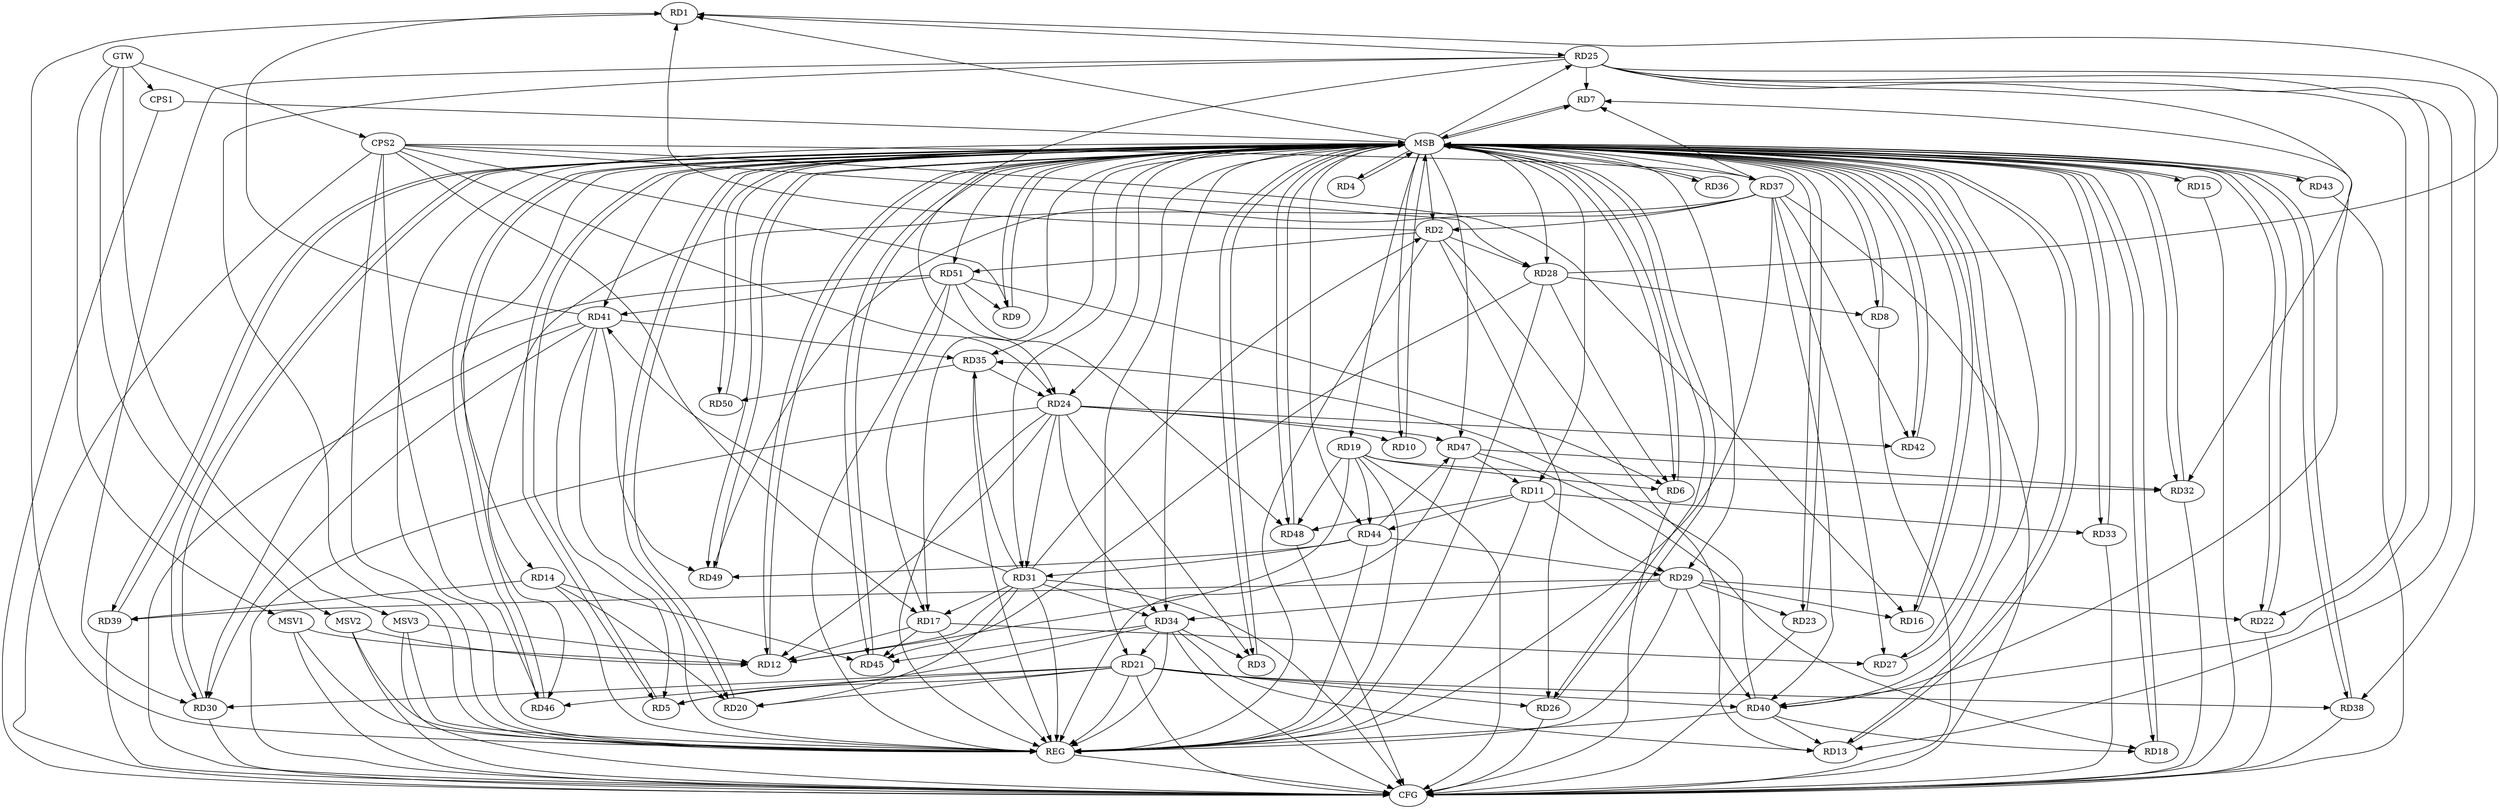 strict digraph G {
  RD1 [ label="RD1" ];
  RD2 [ label="RD2" ];
  RD3 [ label="RD3" ];
  RD4 [ label="RD4" ];
  RD5 [ label="RD5" ];
  RD6 [ label="RD6" ];
  RD7 [ label="RD7" ];
  RD8 [ label="RD8" ];
  RD9 [ label="RD9" ];
  RD10 [ label="RD10" ];
  RD11 [ label="RD11" ];
  RD12 [ label="RD12" ];
  RD13 [ label="RD13" ];
  RD14 [ label="RD14" ];
  RD15 [ label="RD15" ];
  RD16 [ label="RD16" ];
  RD17 [ label="RD17" ];
  RD18 [ label="RD18" ];
  RD19 [ label="RD19" ];
  RD20 [ label="RD20" ];
  RD21 [ label="RD21" ];
  RD22 [ label="RD22" ];
  RD23 [ label="RD23" ];
  RD24 [ label="RD24" ];
  RD25 [ label="RD25" ];
  RD26 [ label="RD26" ];
  RD27 [ label="RD27" ];
  RD28 [ label="RD28" ];
  RD29 [ label="RD29" ];
  RD30 [ label="RD30" ];
  RD31 [ label="RD31" ];
  RD32 [ label="RD32" ];
  RD33 [ label="RD33" ];
  RD34 [ label="RD34" ];
  RD35 [ label="RD35" ];
  RD36 [ label="RD36" ];
  RD37 [ label="RD37" ];
  RD38 [ label="RD38" ];
  RD39 [ label="RD39" ];
  RD40 [ label="RD40" ];
  RD41 [ label="RD41" ];
  RD42 [ label="RD42" ];
  RD43 [ label="RD43" ];
  RD44 [ label="RD44" ];
  RD45 [ label="RD45" ];
  RD46 [ label="RD46" ];
  RD47 [ label="RD47" ];
  RD48 [ label="RD48" ];
  RD49 [ label="RD49" ];
  RD50 [ label="RD50" ];
  RD51 [ label="RD51" ];
  CPS1 [ label="CPS1" ];
  CPS2 [ label="CPS2" ];
  GTW [ label="GTW" ];
  REG [ label="REG" ];
  MSB [ label="MSB" ];
  CFG [ label="CFG" ];
  MSV1 [ label="MSV1" ];
  MSV2 [ label="MSV2" ];
  MSV3 [ label="MSV3" ];
  RD2 -> RD1;
  RD1 -> RD25;
  RD28 -> RD1;
  RD41 -> RD1;
  RD2 -> RD13;
  RD2 -> RD26;
  RD2 -> RD28;
  RD31 -> RD2;
  RD37 -> RD2;
  RD2 -> RD51;
  RD24 -> RD3;
  RD34 -> RD3;
  RD21 -> RD5;
  RD34 -> RD5;
  RD41 -> RD5;
  RD19 -> RD6;
  RD28 -> RD6;
  RD51 -> RD6;
  RD25 -> RD7;
  RD37 -> RD7;
  RD40 -> RD7;
  RD28 -> RD8;
  RD51 -> RD9;
  RD24 -> RD10;
  RD11 -> RD29;
  RD11 -> RD33;
  RD11 -> RD44;
  RD47 -> RD11;
  RD11 -> RD48;
  RD17 -> RD12;
  RD19 -> RD12;
  RD24 -> RD12;
  RD31 -> RD12;
  RD25 -> RD13;
  RD34 -> RD13;
  RD40 -> RD13;
  RD14 -> RD20;
  RD14 -> RD39;
  RD14 -> RD45;
  RD29 -> RD16;
  RD17 -> RD27;
  RD31 -> RD17;
  RD17 -> RD45;
  RD51 -> RD17;
  RD40 -> RD18;
  RD47 -> RD18;
  RD19 -> RD32;
  RD19 -> RD44;
  RD19 -> RD48;
  RD21 -> RD20;
  RD31 -> RD20;
  RD21 -> RD26;
  RD21 -> RD30;
  RD34 -> RD21;
  RD21 -> RD38;
  RD21 -> RD40;
  RD21 -> RD46;
  RD25 -> RD22;
  RD29 -> RD22;
  RD29 -> RD23;
  RD25 -> RD24;
  RD24 -> RD31;
  RD24 -> RD34;
  RD35 -> RD24;
  RD24 -> RD42;
  RD24 -> RD47;
  RD25 -> RD30;
  RD25 -> RD32;
  RD25 -> RD38;
  RD25 -> RD40;
  RD37 -> RD27;
  RD28 -> RD45;
  RD29 -> RD34;
  RD29 -> RD39;
  RD29 -> RD40;
  RD44 -> RD29;
  RD41 -> RD30;
  RD51 -> RD30;
  RD31 -> RD34;
  RD31 -> RD35;
  RD31 -> RD41;
  RD44 -> RD31;
  RD47 -> RD32;
  RD34 -> RD45;
  RD40 -> RD35;
  RD41 -> RD35;
  RD35 -> RD50;
  RD37 -> RD40;
  RD37 -> RD42;
  RD37 -> RD46;
  RD37 -> RD49;
  RD41 -> RD49;
  RD51 -> RD41;
  RD44 -> RD47;
  RD44 -> RD49;
  RD51 -> RD48;
  CPS2 -> RD17;
  CPS2 -> RD28;
  CPS2 -> RD24;
  CPS2 -> RD9;
  CPS2 -> RD37;
  CPS2 -> RD16;
  CPS2 -> RD46;
  GTW -> CPS1;
  GTW -> CPS2;
  RD1 -> REG;
  RD2 -> REG;
  RD11 -> REG;
  RD14 -> REG;
  RD17 -> REG;
  RD19 -> REG;
  RD21 -> REG;
  RD24 -> REG;
  RD25 -> REG;
  RD28 -> REG;
  RD29 -> REG;
  RD31 -> REG;
  RD34 -> REG;
  RD35 -> REG;
  RD37 -> REG;
  RD40 -> REG;
  RD41 -> REG;
  RD44 -> REG;
  RD47 -> REG;
  RD51 -> REG;
  CPS2 -> REG;
  RD3 -> MSB;
  MSB -> RD14;
  MSB -> RD15;
  MSB -> RD17;
  MSB -> RD22;
  MSB -> RD31;
  MSB -> RD36;
  MSB -> RD48;
  MSB -> RD49;
  MSB -> RD50;
  MSB -> RD51;
  MSB -> REG;
  RD4 -> MSB;
  MSB -> RD6;
  MSB -> RD7;
  MSB -> RD11;
  MSB -> RD23;
  MSB -> RD27;
  MSB -> RD29;
  MSB -> RD39;
  MSB -> RD46;
  RD5 -> MSB;
  MSB -> RD9;
  MSB -> RD19;
  MSB -> RD28;
  MSB -> RD44;
  RD6 -> MSB;
  MSB -> RD8;
  MSB -> RD13;
  MSB -> RD16;
  MSB -> RD21;
  MSB -> RD34;
  MSB -> RD45;
  RD7 -> MSB;
  MSB -> RD24;
  MSB -> RD25;
  MSB -> RD30;
  RD8 -> MSB;
  MSB -> RD41;
  RD9 -> MSB;
  MSB -> RD20;
  MSB -> RD40;
  RD10 -> MSB;
  MSB -> RD43;
  RD12 -> MSB;
  MSB -> RD26;
  RD13 -> MSB;
  MSB -> RD10;
  MSB -> RD12;
  RD15 -> MSB;
  MSB -> RD2;
  MSB -> RD18;
  MSB -> RD47;
  RD16 -> MSB;
  MSB -> RD3;
  MSB -> RD42;
  RD18 -> MSB;
  MSB -> RD4;
  RD20 -> MSB;
  MSB -> RD35;
  MSB -> RD38;
  RD22 -> MSB;
  MSB -> RD1;
  RD23 -> MSB;
  RD26 -> MSB;
  RD27 -> MSB;
  MSB -> RD5;
  RD30 -> MSB;
  RD32 -> MSB;
  MSB -> RD33;
  MSB -> RD37;
  RD33 -> MSB;
  RD36 -> MSB;
  MSB -> RD32;
  RD38 -> MSB;
  RD39 -> MSB;
  RD42 -> MSB;
  RD43 -> MSB;
  RD45 -> MSB;
  RD46 -> MSB;
  RD48 -> MSB;
  RD49 -> MSB;
  RD50 -> MSB;
  CPS1 -> MSB;
  RD19 -> CFG;
  RD34 -> CFG;
  CPS1 -> CFG;
  RD15 -> CFG;
  RD38 -> CFG;
  RD23 -> CFG;
  RD8 -> CFG;
  RD39 -> CFG;
  RD43 -> CFG;
  RD31 -> CFG;
  CPS2 -> CFG;
  RD30 -> CFG;
  RD33 -> CFG;
  RD22 -> CFG;
  RD24 -> CFG;
  RD6 -> CFG;
  RD48 -> CFG;
  RD37 -> CFG;
  RD21 -> CFG;
  RD41 -> CFG;
  RD32 -> CFG;
  RD26 -> CFG;
  REG -> CFG;
  MSV1 -> RD12;
  MSV2 -> RD12;
  GTW -> MSV1;
  MSV1 -> REG;
  MSV1 -> CFG;
  GTW -> MSV2;
  MSV2 -> REG;
  MSV2 -> CFG;
  MSV3 -> RD12;
  GTW -> MSV3;
  MSV3 -> REG;
  MSV3 -> CFG;
}
